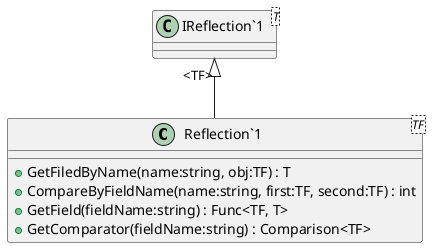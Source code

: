 @startuml
class "Reflection`1"<TF> {
    + GetFiledByName(name:string, obj:TF) : T
    + CompareByFieldName(name:string, first:TF, second:TF) : int
    + GetField(fieldName:string) : Func<TF, T>
    + GetComparator(fieldName:string) : Comparison<TF>
}
class "IReflection`1"<T> {
}
"IReflection`1" "<TF>" <|-- "Reflection`1"
@enduml
